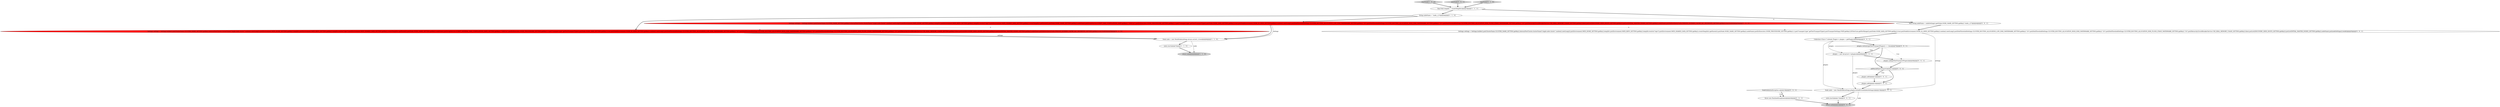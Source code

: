 digraph {
6 [style = filled, label = "final Path tempDir = createTempDir()@@@3@@@['1', '1', '1']", fillcolor = white, shape = ellipse image = "AAA0AAABBB1BBB"];
2 [style = filled, label = "startNode['1', '0', '0']", fillcolor = lightgray, shape = diamond image = "AAA0AAABBB1BBB"];
20 [style = filled, label = "plugins.contains(getTestTransportPlugin()) == false@@@7@@@['0', '0', '1']", fillcolor = white, shape = diamond image = "AAA0AAABBB3BBB"];
13 [style = filled, label = "Collection<Class<? extends Plugin>> plugins = getPlugins()@@@6@@@['0', '0', '1']", fillcolor = white, shape = ellipse image = "AAA0AAABBB3BBB"];
22 [style = filled, label = "newNode['0', '0', '1']", fillcolor = lightgray, shape = diamond image = "AAA0AAABBB3BBB"];
12 [style = filled, label = "Node node = new MockNode(settings,plugins,forbidPrivateIndexSettings())@@@15@@@['0', '0', '1']", fillcolor = white, shape = ellipse image = "AAA0AAABBB3BBB"];
19 [style = filled, label = "Settings settings = Settings.builder().put(ClusterName.CLUSTER_NAME_SETTING.getKey(),InternalTestCluster.clusterName(\"single-node-cluster\",random().nextLong())).put(Environment.PATH_HOME_SETTING.getKey(),tempDir).put(Environment.PATH_REPO_SETTING.getKey(),tempDir.resolve(\"repo\")).put(Environment.PATH_SHARED_DATA_SETTING.getKey(),createTempDir().getParent()).put(Node.NODE_NAME_SETTING.getKey(),nodeName).put(EsExecutors.NODE_PROCESSORS_SETTING.getKey(),1).put(\"transport.type\",getTestTransportType()).put(TransportSettings.PORT.getKey(),ESTestCase.getPortRange()).put(Node.NODE_DATA_SETTING.getKey(),true).put(NodeEnvironment.NODE_ID_SEED_SETTING.getKey(),random().nextLong()).put(DiskThresholdSettings.CLUSTER_ROUTING_ALLOCATION_LOW_DISK_WATERMARK_SETTING.getKey(),\"1b\").put(DiskThresholdSettings.CLUSTER_ROUTING_ALLOCATION_HIGH_DISK_WATERMARK_SETTING.getKey(),\"1b\").put(DiskThresholdSettings.CLUSTER_ROUTING_ALLOCATION_DISK_FLOOD_STAGE_WATERMARK_SETTING.getKey(),\"1b\").put(HierarchyCircuitBreakerService.USE_REAL_MEMORY_USAGE_SETTING.getKey(),false).putList(DISCOVERY_SEED_HOSTS_SETTING.getKey()).putList(INITIAL_MASTER_NODES_SETTING.getKey(),nodeName).put(nodeSettings()).build()@@@5@@@['0', '0', '1']", fillcolor = white, shape = ellipse image = "AAA0AAABBB3BBB"];
5 [style = filled, label = "return node@@@8@@@['1', '1', '0']", fillcolor = lightgray, shape = ellipse image = "AAA0AAABBB1BBB"];
0 [style = filled, label = "String nodeName = \"node_s_0\"@@@4@@@['1', '1', '0']", fillcolor = white, shape = ellipse image = "AAA0AAABBB1BBB"];
1 [style = filled, label = "node.start()@@@7@@@['1', '1', '0']", fillcolor = white, shape = ellipse image = "AAA0AAABBB1BBB"];
14 [style = filled, label = "plugins = new ArrayList<>(plugins)@@@8@@@['0', '0', '1']", fillcolor = white, shape = ellipse image = "AAA0AAABBB3BBB"];
18 [style = filled, label = "plugins.add()@@@12@@@['0', '0', '1']", fillcolor = white, shape = ellipse image = "AAA0AAABBB3BBB"];
21 [style = filled, label = "final String nodeName = nodeSettings().get(Node.NODE_NAME_SETTING.getKey(),\"node_s_0\")@@@4@@@['0', '0', '1']", fillcolor = white, shape = ellipse image = "AAA0AAABBB3BBB"];
9 [style = filled, label = "throw new RuntimeException(e)@@@20@@@['0', '0', '1']", fillcolor = white, shape = ellipse image = "AAA0AAABBB3BBB"];
23 [style = filled, label = "node.start()@@@17@@@['0', '0', '1']", fillcolor = white, shape = ellipse image = "AAA0AAABBB3BBB"];
17 [style = filled, label = "return node@@@22@@@['0', '0', '1']", fillcolor = lightgray, shape = ellipse image = "AAA0AAABBB3BBB"];
11 [style = filled, label = "addMockHttpTransport()@@@11@@@['0', '0', '1']", fillcolor = white, shape = diamond image = "AAA0AAABBB3BBB"];
16 [style = filled, label = "plugins.add()@@@14@@@['0', '0', '1']", fillcolor = white, shape = ellipse image = "AAA0AAABBB3BBB"];
7 [style = filled, label = "startNode['0', '1', '0']", fillcolor = lightgray, shape = diamond image = "AAA0AAABBB2BBB"];
10 [style = filled, label = "NodeValidationException e@@@19@@@['0', '0', '1']", fillcolor = white, shape = diamond image = "AAA0AAABBB3BBB"];
3 [style = filled, label = "Node node = new MockNode(settings,Arrays.asList(,,),true)@@@6@@@['1', '1', '0']", fillcolor = white, shape = ellipse image = "AAA0AAABBB1BBB"];
8 [style = filled, label = "Settings settings = Settings.builder().put(ClusterName.CLUSTER_NAME_SETTING.getKey(),InternalTestCluster.clusterName(\"single-node-cluster\",random().nextLong())).put(Environment.PATH_HOME_SETTING.getKey(),tempDir).put(Environment.PATH_REPO_SETTING.getKey(),tempDir.resolve(\"repo\")).put(Environment.PATH_SHARED_DATA_SETTING.getKey(),createTempDir().getParent()).put(Node.NODE_NAME_SETTING.getKey(),nodeName).put(ScriptService.SCRIPT_GENERAL_MAX_COMPILATIONS_RATE_SETTING.getKey(),\"1000/1m\").put(EsExecutors.NODE_PROCESSORS_SETTING.getKey(),1).put(\"transport.type\",getTestTransportType()).put(Node.NODE_DATA_SETTING.getKey(),true).put(NodeEnvironment.NODE_ID_SEED_SETTING.getKey(),random().nextLong()).put(DiskThresholdSettings.CLUSTER_ROUTING_ALLOCATION_LOW_DISK_WATERMARK_SETTING.getKey(),\"1b\").put(DiskThresholdSettings.CLUSTER_ROUTING_ALLOCATION_HIGH_DISK_WATERMARK_SETTING.getKey(),\"1b\").put(DiskThresholdSettings.CLUSTER_ROUTING_ALLOCATION_DISK_FLOOD_STAGE_WATERMARK_SETTING.getKey(),\"1b\").put(HierarchyCircuitBreakerService.USE_REAL_MEMORY_USAGE_SETTING.getKey(),false).putList(DISCOVERY_SEED_HOSTS_SETTING.getKey()).putList(INITIAL_MASTER_NODES_SETTING.getKey(),nodeName).put(IndicesQueryCache.INDICES_QUERIES_CACHE_ALL_SEGMENTS_SETTING.getKey(),true).build()@@@5@@@['0', '1', '0']", fillcolor = red, shape = ellipse image = "AAA1AAABBB2BBB"];
15 [style = filled, label = "plugins.add(getTestTransportPlugin())@@@9@@@['0', '0', '1']", fillcolor = white, shape = ellipse image = "AAA0AAABBB3BBB"];
4 [style = filled, label = "Settings settings = Settings.builder().put(ClusterName.CLUSTER_NAME_SETTING.getKey(),InternalTestCluster.clusterName(\"single-node-cluster\",random().nextLong())).put(Environment.PATH_HOME_SETTING.getKey(),tempDir).put(Environment.PATH_REPO_SETTING.getKey(),tempDir.resolve(\"repo\")).put(Environment.PATH_SHARED_DATA_SETTING.getKey(),createTempDir().getParent()).put(Node.NODE_NAME_SETTING.getKey(),nodeName).put(ScriptService.SCRIPT_MAX_COMPILATIONS_RATE.getKey(),\"1000/1m\").put(EsExecutors.NODE_PROCESSORS_SETTING.getKey(),1).put(\"transport.type\",getTestTransportType()).put(Node.NODE_DATA_SETTING.getKey(),true).put(NodeEnvironment.NODE_ID_SEED_SETTING.getKey(),random().nextLong()).put(DiskThresholdSettings.CLUSTER_ROUTING_ALLOCATION_LOW_DISK_WATERMARK_SETTING.getKey(),\"1b\").put(DiskThresholdSettings.CLUSTER_ROUTING_ALLOCATION_HIGH_DISK_WATERMARK_SETTING.getKey(),\"1b\").put(DiskThresholdSettings.CLUSTER_ROUTING_ALLOCATION_DISK_FLOOD_STAGE_WATERMARK_SETTING.getKey(),\"1b\").put(HierarchyCircuitBreakerService.USE_REAL_MEMORY_USAGE_SETTING.getKey(),false).putList(DISCOVERY_SEED_HOSTS_SETTING.getKey()).putList(INITIAL_MASTER_NODES_SETTING.getKey(),nodeName).put(IndicesQueryCache.INDICES_QUERIES_CACHE_ALL_SEGMENTS_SETTING.getKey(),true).build()@@@5@@@['1', '0', '0']", fillcolor = red, shape = ellipse image = "AAA1AAABBB1BBB"];
1->5 [style = bold, label=""];
11->16 [style = bold, label=""];
13->14 [style = solid, label="plugins"];
4->3 [style = bold, label=""];
3->1 [style = bold, label=""];
21->19 [style = bold, label=""];
13->12 [style = solid, label="plugins"];
2->6 [style = bold, label=""];
19->12 [style = solid, label="settings"];
6->21 [style = bold, label=""];
8->3 [style = bold, label=""];
20->14 [style = dotted, label="true"];
9->17 [style = bold, label=""];
20->14 [style = bold, label=""];
6->0 [style = bold, label=""];
14->12 [style = solid, label="plugins"];
11->18 [style = dotted, label="true"];
10->9 [style = dotted, label="true"];
11->18 [style = bold, label=""];
3->5 [style = solid, label="node"];
4->3 [style = solid, label="settings"];
19->13 [style = bold, label=""];
15->11 [style = bold, label=""];
0->4 [style = bold, label=""];
0->21 [style = dashed, label="0"];
7->6 [style = bold, label=""];
0->8 [style = bold, label=""];
4->8 [style = dashed, label="0"];
4->19 [style = dashed, label="0"];
23->17 [style = bold, label=""];
8->3 [style = solid, label="settings"];
14->15 [style = bold, label=""];
12->23 [style = bold, label=""];
10->9 [style = bold, label=""];
12->17 [style = solid, label="node"];
16->12 [style = bold, label=""];
20->15 [style = dotted, label="true"];
22->6 [style = bold, label=""];
20->11 [style = bold, label=""];
13->20 [style = bold, label=""];
18->16 [style = bold, label=""];
}
